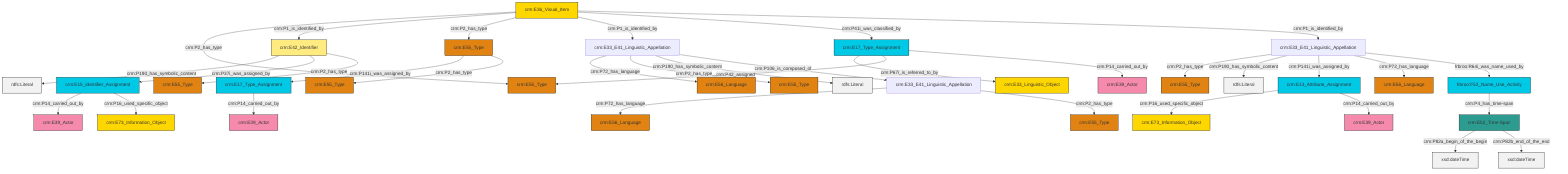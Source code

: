 graph TD
classDef Literal fill:#f2f2f2,stroke:#000000;
classDef CRM_Entity fill:#FFFFFF,stroke:#000000;
classDef Temporal_Entity fill:#00C9E6, stroke:#000000;
classDef Type fill:#E18312, stroke:#000000;
classDef Time-Span fill:#2C9C91, stroke:#000000;
classDef Appellation fill:#FFEB7F, stroke:#000000;
classDef Place fill:#008836, stroke:#000000;
classDef Persistent_Item fill:#B266B2, stroke:#000000;
classDef Conceptual_Object fill:#FFD700, stroke:#000000;
classDef Physical_Thing fill:#D2B48C, stroke:#000000;
classDef Actor fill:#f58aad, stroke:#000000;
classDef PC_Classes fill:#4ce600, stroke:#000000;
classDef Multi fill:#cccccc,stroke:#000000;

2["frbroo:F52_Name_Use_Activity"]:::Temporal_Entity -->|crm:P4_has_time-span| 3["crm:E52_Time-Span"]:::Time-Span
8["crm:E33_E41_Linguistic_Appellation"]:::Default -->|crm:P72_has_language| 9["crm:E56_Language"]:::Type
0["crm:E33_E41_Linguistic_Appellation"]:::Default -->|crm:P2_has_type| 12["crm:E55_Type"]:::Type
13["crm:E33_E41_Linguistic_Appellation"]:::Default -->|crm:P72_has_language| 14["crm:E56_Language"]:::Type
22["crm:E42_Identifier"]:::Appellation -->|crm:P190_has_symbolic_content| 23[rdfs:Literal]:::Literal
4["crm:E36_Visual_Item"]:::Conceptual_Object -->|crm:P2_has_type| 20["crm:E55_Type"]:::Type
24["crm:E17_Type_Assignment"]:::Temporal_Entity -->|crm:P67i_is_referred_to_by| 25["crm:E33_Linguistic_Object"]:::Conceptual_Object
13["crm:E33_E41_Linguistic_Appellation"]:::Default -->|crm:P2_has_type| 30["crm:E55_Type"]:::Type
13["crm:E33_E41_Linguistic_Appellation"]:::Default -->|crm:P190_has_symbolic_content| 34[rdfs:Literal]:::Literal
0["crm:E33_E41_Linguistic_Appellation"]:::Default -->|crm:P190_has_symbolic_content| 38[rdfs:Literal]:::Literal
39["crm:E13_Attribute_Assignment"]:::Temporal_Entity -->|crm:P16_used_specific_object| 40["crm:E73_Information_Object"]:::Conceptual_Object
39["crm:E13_Attribute_Assignment"]:::Temporal_Entity -->|crm:P14_carried_out_by| 41["crm:E39_Actor"]:::Actor
0["crm:E33_E41_Linguistic_Appellation"]:::Default -->|crm:P141i_was_assigned_by| 39["crm:E13_Attribute_Assignment"]:::Temporal_Entity
42["crm:E55_Type"]:::Type -->|crm:P141i_was_assigned_by| 43["crm:E17_Type_Assignment"]:::Temporal_Entity
4["crm:E36_Visual_Item"]:::Conceptual_Object -->|crm:P1_is_identified_by| 22["crm:E42_Identifier"]:::Appellation
26["crm:E15_Identifier_Assignment"]:::Temporal_Entity -->|crm:P14_carried_out_by| 18["crm:E39_Actor"]:::Actor
42["crm:E55_Type"]:::Type -->|crm:P2_has_type| 28["crm:E55_Type"]:::Type
4["crm:E36_Visual_Item"]:::Conceptual_Object -->|crm:P2_has_type| 42["crm:E55_Type"]:::Type
4["crm:E36_Visual_Item"]:::Conceptual_Object -->|crm:P1_is_identified_by| 13["crm:E33_E41_Linguistic_Appellation"]:::Default
43["crm:E17_Type_Assignment"]:::Temporal_Entity -->|crm:P14_carried_out_by| 32["crm:E39_Actor"]:::Actor
4["crm:E36_Visual_Item"]:::Conceptual_Object -->|crm:P41i_was_classified_by| 24["crm:E17_Type_Assignment"]:::Temporal_Entity
3["crm:E52_Time-Span"]:::Time-Span -->|crm:P82a_begin_of_the_begin| 56[xsd:dateTime]:::Literal
4["crm:E36_Visual_Item"]:::Conceptual_Object -->|crm:P1_is_identified_by| 0["crm:E33_E41_Linguistic_Appellation"]:::Default
8["crm:E33_E41_Linguistic_Appellation"]:::Default -->|crm:P2_has_type| 53["crm:E55_Type"]:::Type
24["crm:E17_Type_Assignment"]:::Temporal_Entity -->|crm:P42_assigned| 20["crm:E55_Type"]:::Type
26["crm:E15_Identifier_Assignment"]:::Temporal_Entity -->|crm:P16_used_specific_object| 58["crm:E73_Information_Object"]:::Conceptual_Object
0["crm:E33_E41_Linguistic_Appellation"]:::Default -->|crm:P72_has_language| 44["crm:E56_Language"]:::Type
13["crm:E33_E41_Linguistic_Appellation"]:::Default -->|crm:P106_is_composed_of| 8["crm:E33_E41_Linguistic_Appellation"]:::Default
24["crm:E17_Type_Assignment"]:::Temporal_Entity -->|crm:P14_carried_out_by| 6["crm:E39_Actor"]:::Actor
0["crm:E33_E41_Linguistic_Appellation"]:::Default -->|frbroo:R64i_was_name_used_by| 2["frbroo:F52_Name_Use_Activity"]:::Temporal_Entity
22["crm:E42_Identifier"]:::Appellation -->|crm:P37i_was_assigned_by| 26["crm:E15_Identifier_Assignment"]:::Temporal_Entity
3["crm:E52_Time-Span"]:::Time-Span -->|crm:P82b_end_of_the_end| 62[xsd:dateTime]:::Literal
22["crm:E42_Identifier"]:::Appellation -->|crm:P2_has_type| 10["crm:E55_Type"]:::Type